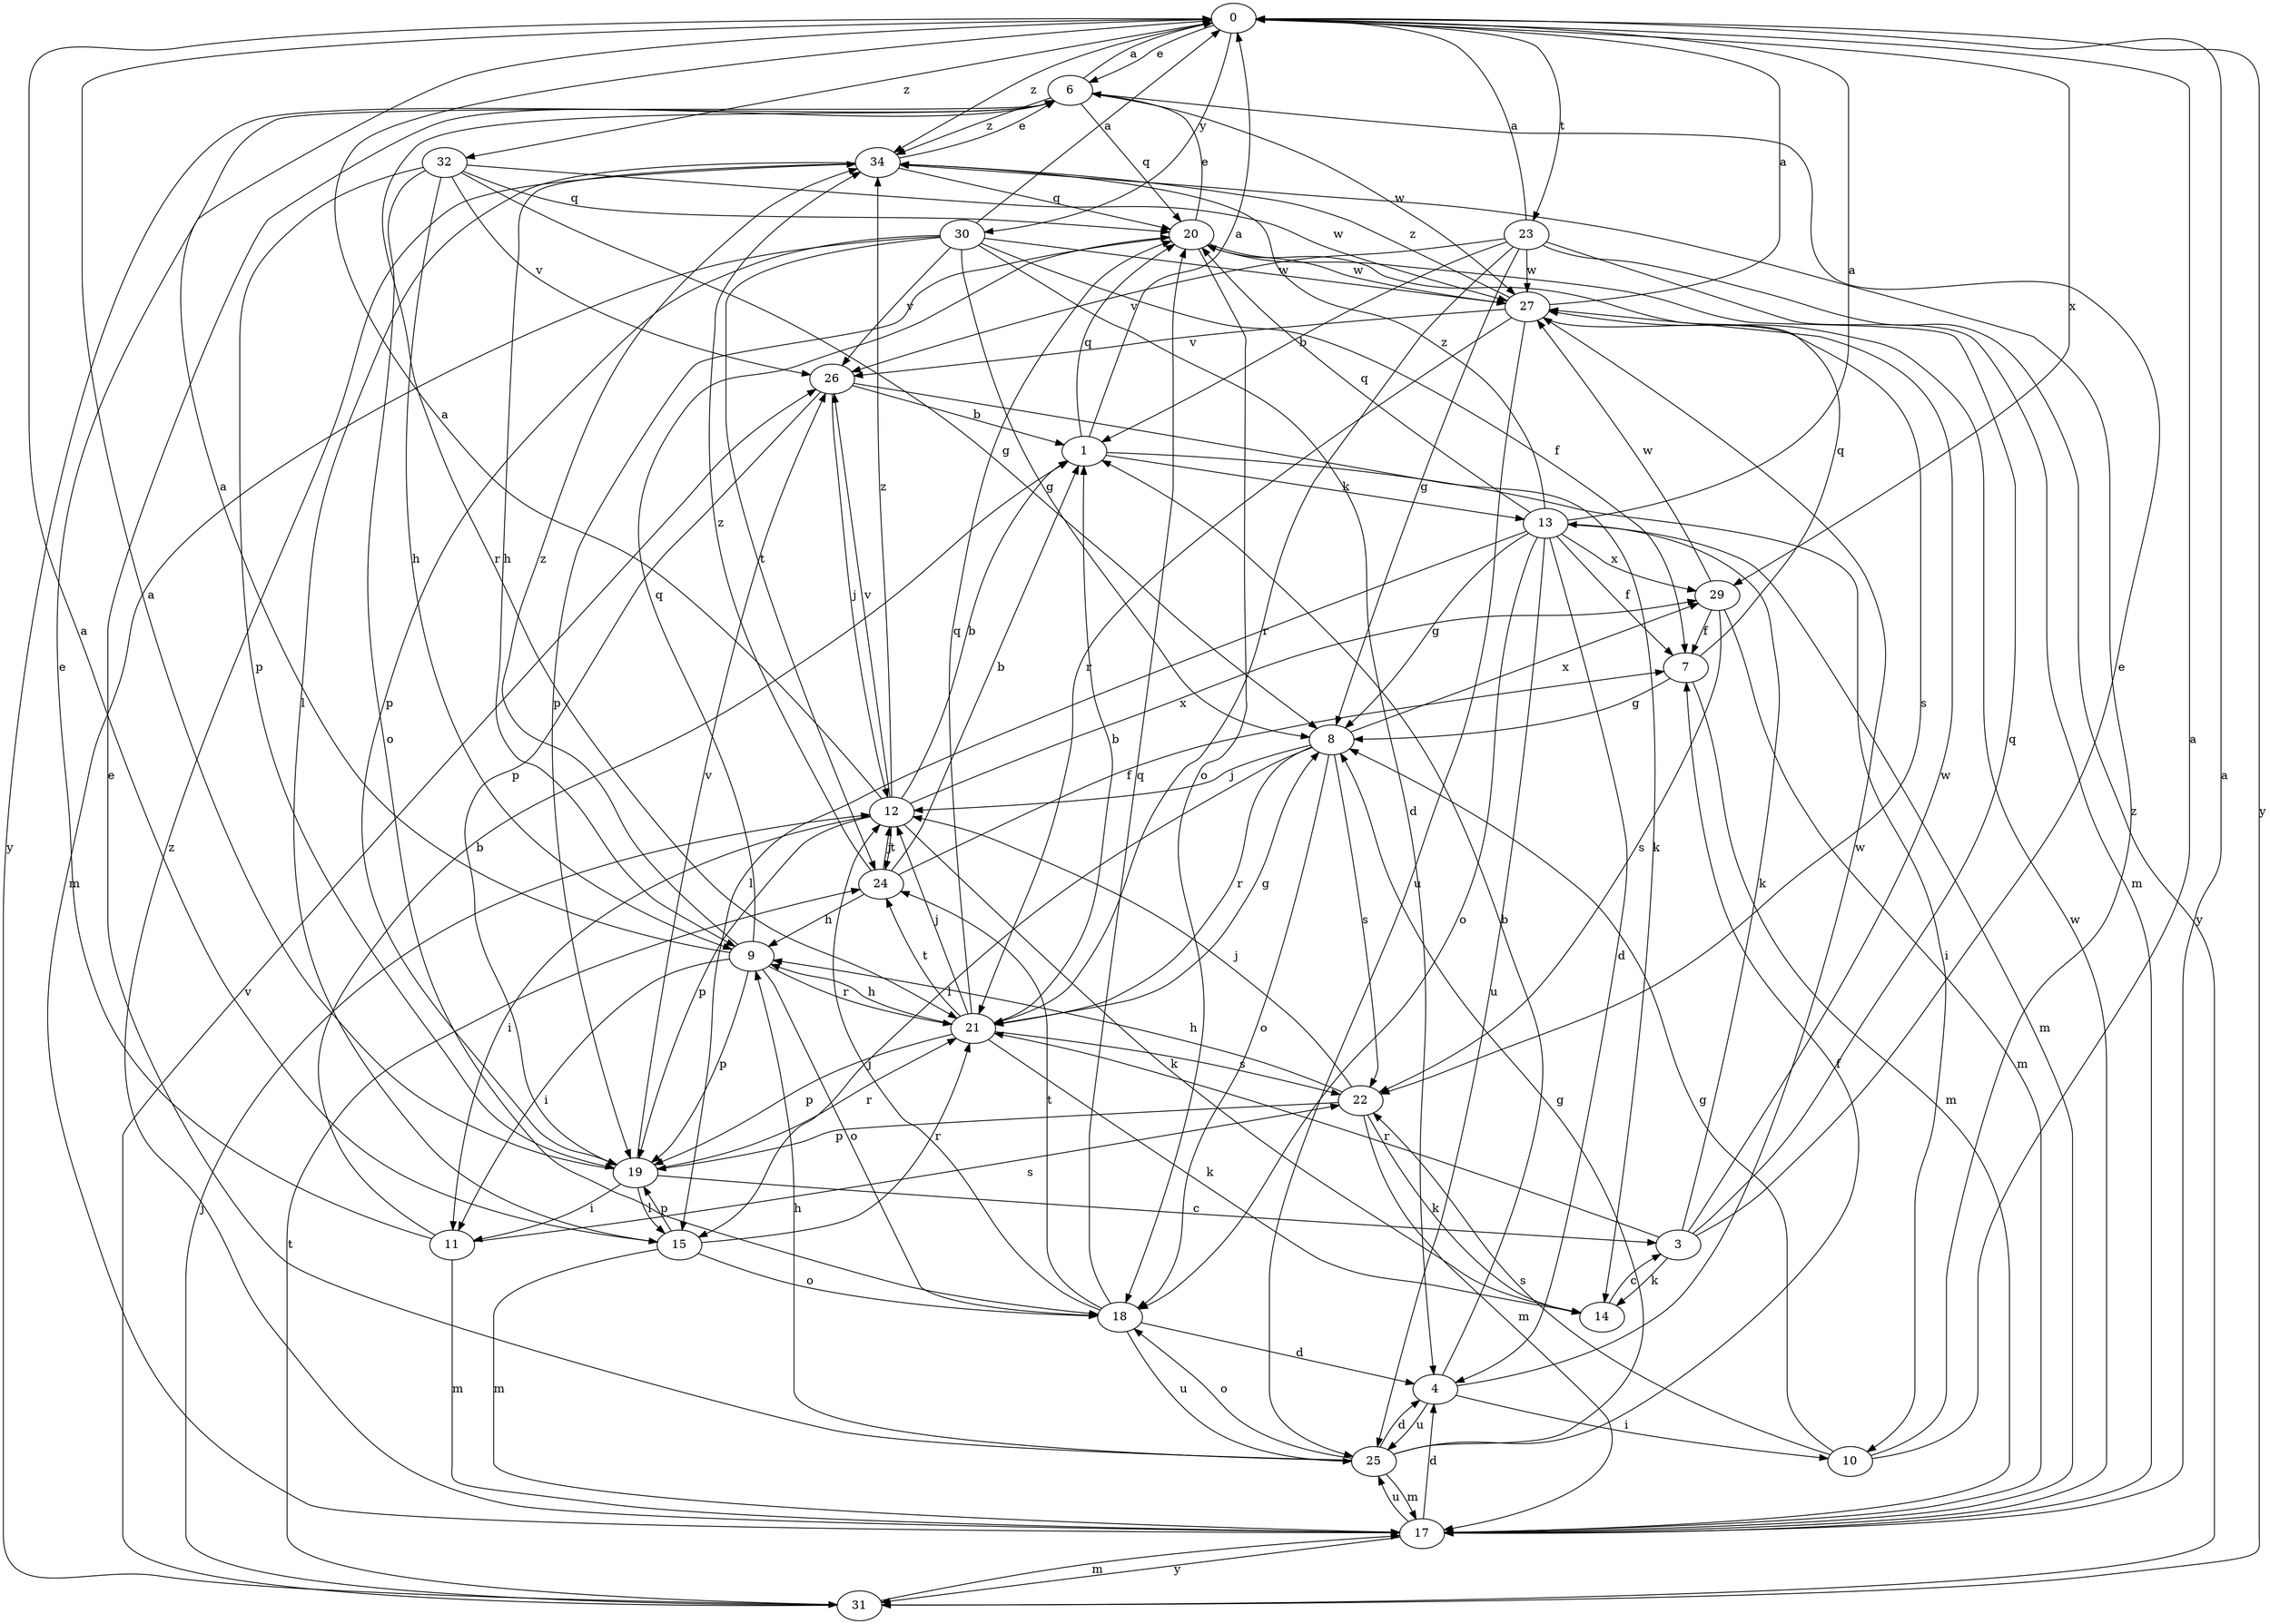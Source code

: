 strict digraph  {
0;
1;
3;
4;
6;
7;
8;
9;
10;
11;
12;
13;
14;
15;
17;
18;
19;
20;
21;
22;
23;
24;
25;
26;
27;
29;
30;
31;
32;
34;
0 -> 6  [label=e];
0 -> 23  [label=t];
0 -> 29  [label=x];
0 -> 30  [label=y];
0 -> 31  [label=y];
0 -> 32  [label=z];
0 -> 34  [label=z];
1 -> 0  [label=a];
1 -> 10  [label=i];
1 -> 13  [label=k];
1 -> 20  [label=q];
3 -> 6  [label=e];
3 -> 13  [label=k];
3 -> 14  [label=k];
3 -> 20  [label=q];
3 -> 21  [label=r];
3 -> 27  [label=w];
4 -> 1  [label=b];
4 -> 10  [label=i];
4 -> 25  [label=u];
4 -> 27  [label=w];
6 -> 0  [label=a];
6 -> 20  [label=q];
6 -> 21  [label=r];
6 -> 27  [label=w];
6 -> 31  [label=y];
6 -> 34  [label=z];
7 -> 8  [label=g];
7 -> 17  [label=m];
7 -> 20  [label=q];
8 -> 12  [label=j];
8 -> 15  [label=l];
8 -> 18  [label=o];
8 -> 21  [label=r];
8 -> 22  [label=s];
8 -> 29  [label=x];
9 -> 0  [label=a];
9 -> 11  [label=i];
9 -> 18  [label=o];
9 -> 19  [label=p];
9 -> 20  [label=q];
9 -> 21  [label=r];
9 -> 34  [label=z];
10 -> 0  [label=a];
10 -> 8  [label=g];
10 -> 22  [label=s];
10 -> 34  [label=z];
11 -> 1  [label=b];
11 -> 6  [label=e];
11 -> 17  [label=m];
11 -> 22  [label=s];
12 -> 0  [label=a];
12 -> 1  [label=b];
12 -> 11  [label=i];
12 -> 14  [label=k];
12 -> 19  [label=p];
12 -> 24  [label=t];
12 -> 26  [label=v];
12 -> 29  [label=x];
12 -> 34  [label=z];
13 -> 0  [label=a];
13 -> 4  [label=d];
13 -> 7  [label=f];
13 -> 8  [label=g];
13 -> 15  [label=l];
13 -> 17  [label=m];
13 -> 18  [label=o];
13 -> 20  [label=q];
13 -> 25  [label=u];
13 -> 29  [label=x];
13 -> 34  [label=z];
14 -> 3  [label=c];
15 -> 0  [label=a];
15 -> 17  [label=m];
15 -> 18  [label=o];
15 -> 19  [label=p];
15 -> 21  [label=r];
17 -> 0  [label=a];
17 -> 4  [label=d];
17 -> 25  [label=u];
17 -> 27  [label=w];
17 -> 31  [label=y];
17 -> 34  [label=z];
18 -> 4  [label=d];
18 -> 12  [label=j];
18 -> 20  [label=q];
18 -> 24  [label=t];
18 -> 25  [label=u];
19 -> 0  [label=a];
19 -> 3  [label=c];
19 -> 11  [label=i];
19 -> 15  [label=l];
19 -> 21  [label=r];
19 -> 26  [label=v];
20 -> 6  [label=e];
20 -> 18  [label=o];
20 -> 19  [label=p];
20 -> 27  [label=w];
21 -> 1  [label=b];
21 -> 8  [label=g];
21 -> 9  [label=h];
21 -> 12  [label=j];
21 -> 14  [label=k];
21 -> 19  [label=p];
21 -> 20  [label=q];
21 -> 22  [label=s];
21 -> 24  [label=t];
22 -> 9  [label=h];
22 -> 12  [label=j];
22 -> 14  [label=k];
22 -> 17  [label=m];
22 -> 19  [label=p];
23 -> 0  [label=a];
23 -> 1  [label=b];
23 -> 8  [label=g];
23 -> 17  [label=m];
23 -> 21  [label=r];
23 -> 26  [label=v];
23 -> 27  [label=w];
23 -> 31  [label=y];
24 -> 1  [label=b];
24 -> 7  [label=f];
24 -> 9  [label=h];
24 -> 12  [label=j];
24 -> 34  [label=z];
25 -> 4  [label=d];
25 -> 6  [label=e];
25 -> 7  [label=f];
25 -> 8  [label=g];
25 -> 9  [label=h];
25 -> 17  [label=m];
25 -> 18  [label=o];
26 -> 1  [label=b];
26 -> 12  [label=j];
26 -> 14  [label=k];
26 -> 19  [label=p];
27 -> 0  [label=a];
27 -> 21  [label=r];
27 -> 22  [label=s];
27 -> 25  [label=u];
27 -> 26  [label=v];
27 -> 34  [label=z];
29 -> 7  [label=f];
29 -> 17  [label=m];
29 -> 22  [label=s];
29 -> 27  [label=w];
30 -> 0  [label=a];
30 -> 4  [label=d];
30 -> 7  [label=f];
30 -> 8  [label=g];
30 -> 17  [label=m];
30 -> 19  [label=p];
30 -> 24  [label=t];
30 -> 26  [label=v];
30 -> 27  [label=w];
31 -> 12  [label=j];
31 -> 17  [label=m];
31 -> 24  [label=t];
31 -> 26  [label=v];
32 -> 8  [label=g];
32 -> 9  [label=h];
32 -> 18  [label=o];
32 -> 19  [label=p];
32 -> 20  [label=q];
32 -> 26  [label=v];
32 -> 27  [label=w];
34 -> 6  [label=e];
34 -> 9  [label=h];
34 -> 15  [label=l];
34 -> 20  [label=q];
}

